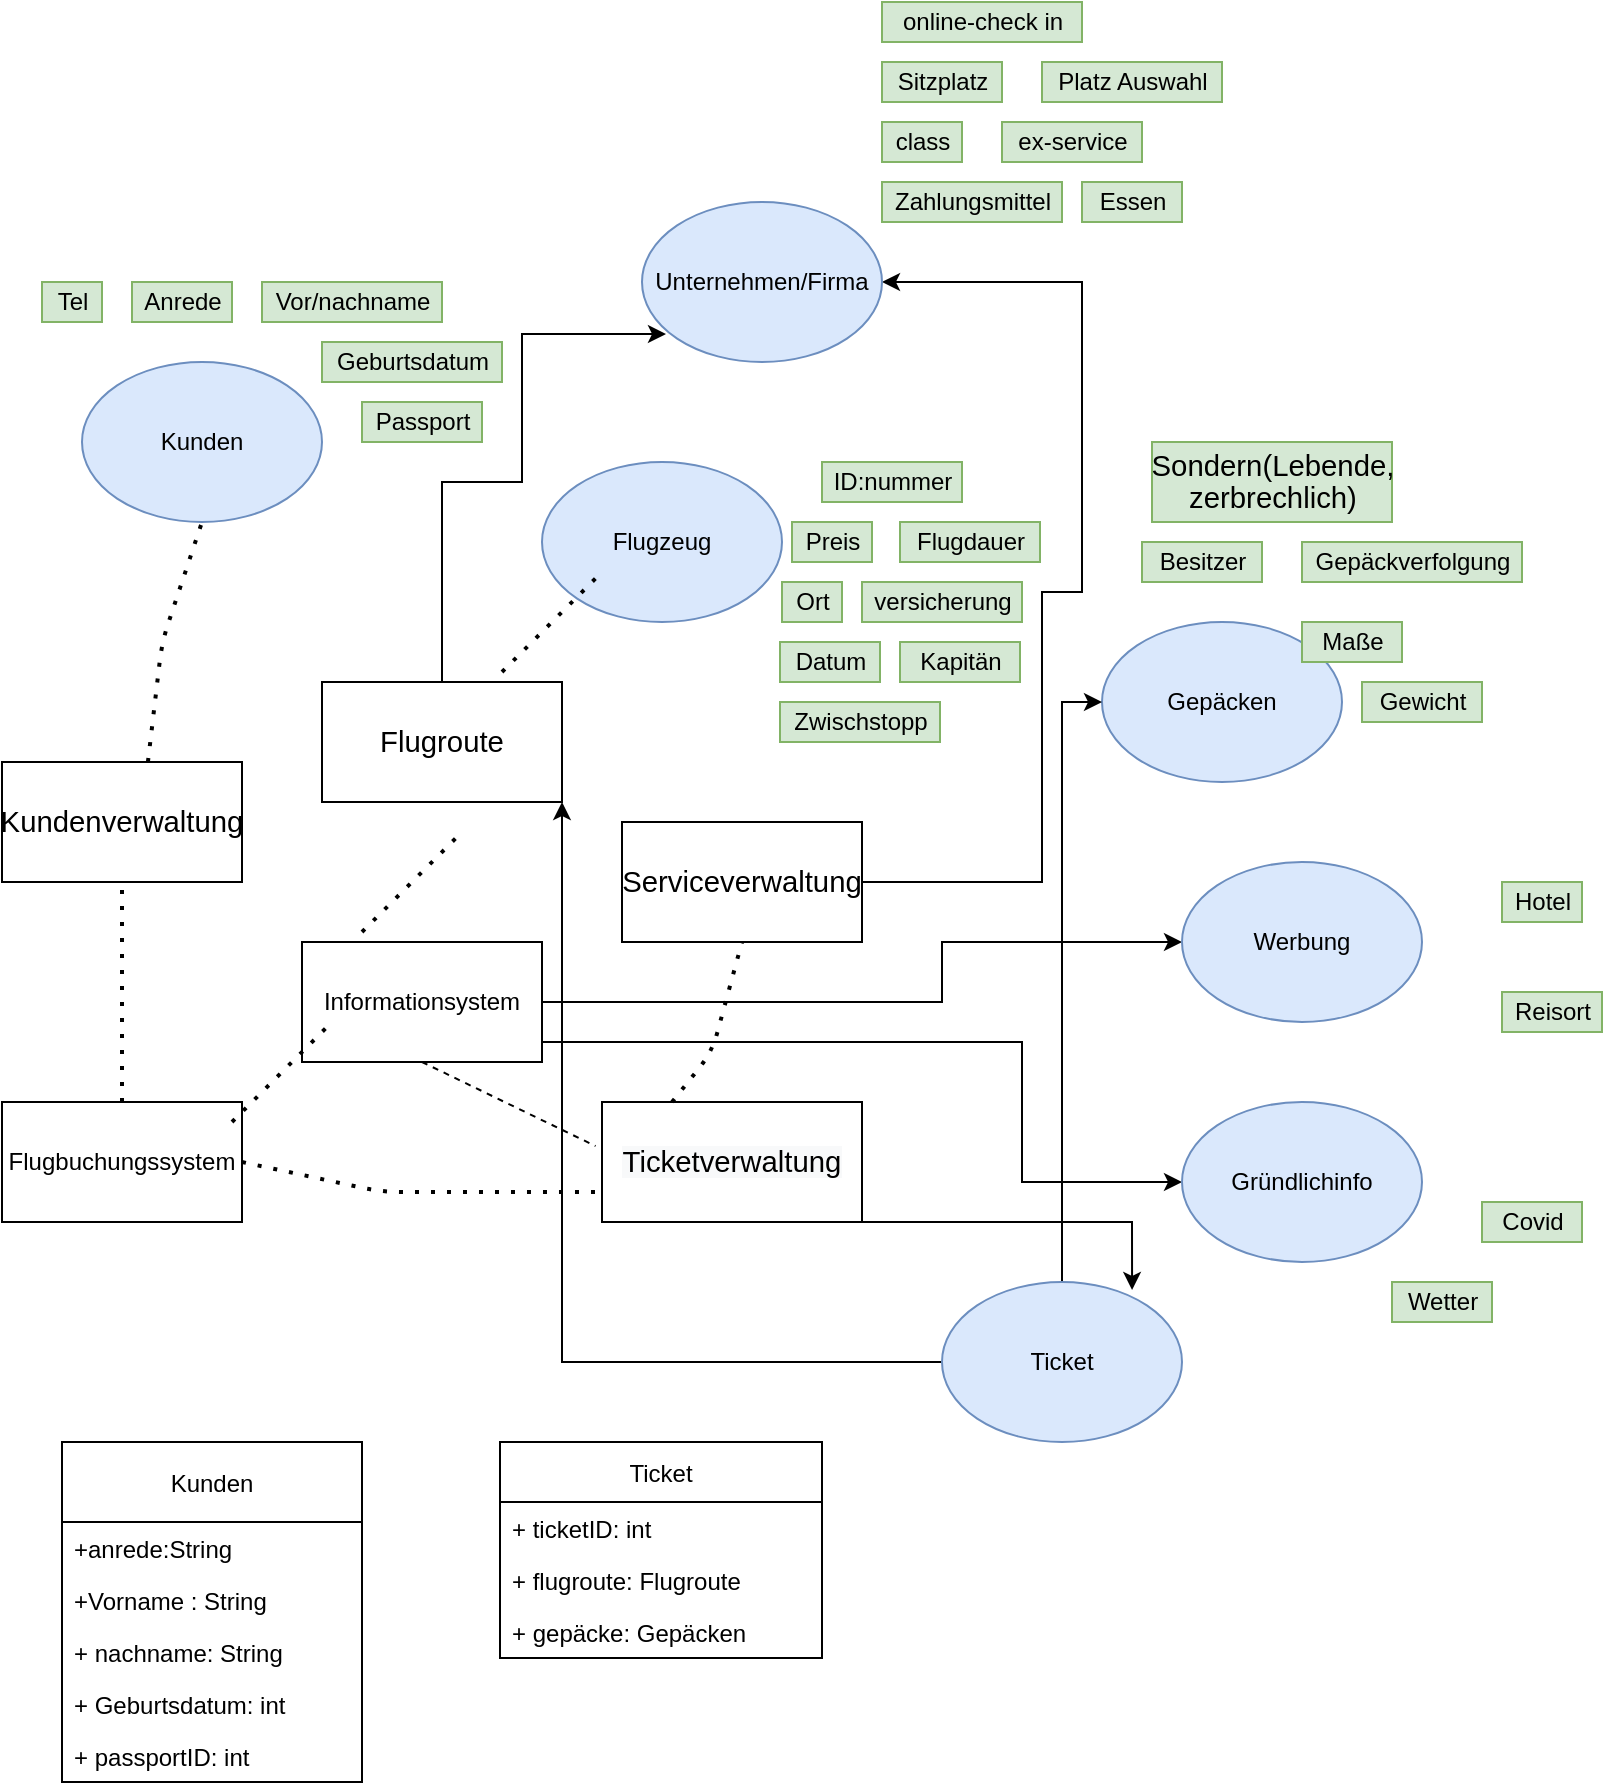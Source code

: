 <mxfile version="14.5.8" type="github">
  <diagram id="rR-UJ6AiMKvledxHgBMP" name="Page-1">
    <mxGraphModel dx="1422" dy="762" grid="1" gridSize="10" guides="1" tooltips="1" connect="1" arrows="1" fold="1" page="1" pageScale="1" pageWidth="827" pageHeight="1169" math="0" shadow="0">
      <root>
        <mxCell id="0" />
        <mxCell id="1" parent="0" />
        <mxCell id="O17aG3HYpSL5pkdDRNzb-1" value="&lt;span lang=&quot;DE&quot; style=&quot;font-size: 11.0pt ; line-height: 107% ; font-family: &amp;#34;calibri&amp;#34; , sans-serif&quot;&gt;Kundenverwaltung&lt;/span&gt;" style="rounded=0;whiteSpace=wrap;html=1;" vertex="1" parent="1">
          <mxGeometry y="460" width="120" height="60" as="geometry" />
        </mxCell>
        <mxCell id="O17aG3HYpSL5pkdDRNzb-80" style="edgeStyle=orthogonalEdgeStyle;rounded=0;orthogonalLoop=1;jettySize=auto;html=1;entryX=0.792;entryY=0.05;entryDx=0;entryDy=0;entryPerimeter=0;" edge="1" parent="1" source="O17aG3HYpSL5pkdDRNzb-2" target="O17aG3HYpSL5pkdDRNzb-57">
          <mxGeometry relative="1" as="geometry">
            <Array as="points">
              <mxPoint x="565" y="690" />
            </Array>
          </mxGeometry>
        </mxCell>
        <mxCell id="O17aG3HYpSL5pkdDRNzb-2" value="&#xa;&#xa;&lt;span lang=&quot;DE&quot; style=&quot;color: rgb(0, 0, 0); font-style: normal; font-weight: 400; letter-spacing: normal; text-align: center; text-indent: 0px; text-transform: none; word-spacing: 0px; background-color: rgb(248, 249, 250); font-size: 11pt; line-height: 15.693px; font-family: calibri, sans-serif;&quot;&gt;Ticketverwaltung&lt;/span&gt;&lt;br style=&quot;color: rgb(0, 0, 0); font-family: helvetica; font-size: 12px; font-style: normal; font-weight: 400; letter-spacing: normal; text-align: center; text-indent: 0px; text-transform: none; word-spacing: 0px; background-color: rgb(248, 249, 250);&quot;&gt;&#xa;&#xa;" style="rounded=0;whiteSpace=wrap;html=1;" vertex="1" parent="1">
          <mxGeometry x="300" y="630" width="130" height="60" as="geometry" />
        </mxCell>
        <mxCell id="O17aG3HYpSL5pkdDRNzb-63" style="edgeStyle=orthogonalEdgeStyle;rounded=0;orthogonalLoop=1;jettySize=auto;html=1;entryX=0.1;entryY=0.825;entryDx=0;entryDy=0;entryPerimeter=0;" edge="1" parent="1" source="O17aG3HYpSL5pkdDRNzb-3" target="O17aG3HYpSL5pkdDRNzb-9">
          <mxGeometry relative="1" as="geometry">
            <mxPoint x="230" y="320" as="targetPoint" />
            <Array as="points">
              <mxPoint x="220" y="320" />
              <mxPoint x="260" y="320" />
              <mxPoint x="260" y="246" />
            </Array>
          </mxGeometry>
        </mxCell>
        <mxCell id="O17aG3HYpSL5pkdDRNzb-3" value="&lt;span lang=&quot;DE&quot; style=&quot;font-size: 11.0pt ; line-height: 107% ; font-family: &amp;#34;calibri&amp;#34; , sans-serif&quot;&gt;Flugroute&lt;/span&gt;" style="rounded=0;whiteSpace=wrap;html=1;" vertex="1" parent="1">
          <mxGeometry x="160" y="420" width="120" height="60" as="geometry" />
        </mxCell>
        <mxCell id="O17aG3HYpSL5pkdDRNzb-4" value="&lt;p class=&quot;MsoNormal&quot;&gt;&lt;span lang=&quot;DE&quot;&gt;Flugbuchungssystem&lt;/span&gt;&lt;/p&gt;" style="rounded=0;whiteSpace=wrap;html=1;" vertex="1" parent="1">
          <mxGeometry y="630" width="120" height="60" as="geometry" />
        </mxCell>
        <mxCell id="O17aG3HYpSL5pkdDRNzb-65" style="edgeStyle=orthogonalEdgeStyle;rounded=0;orthogonalLoop=1;jettySize=auto;html=1;" edge="1" parent="1" source="O17aG3HYpSL5pkdDRNzb-6" target="O17aG3HYpSL5pkdDRNzb-9">
          <mxGeometry relative="1" as="geometry">
            <Array as="points">
              <mxPoint x="520" y="520" />
              <mxPoint x="520" y="375" />
              <mxPoint x="540" y="375" />
              <mxPoint x="540" y="220" />
            </Array>
          </mxGeometry>
        </mxCell>
        <mxCell id="O17aG3HYpSL5pkdDRNzb-6" value="&lt;span lang=&quot;DE&quot; style=&quot;font-size: 11.0pt ; line-height: 107% ; font-family: &amp;#34;calibri&amp;#34; , sans-serif&quot;&gt;Serviceverwaltung&lt;/span&gt;" style="whiteSpace=wrap;html=1;" vertex="1" parent="1">
          <mxGeometry x="310" y="490" width="120" height="60" as="geometry" />
        </mxCell>
        <mxCell id="O17aG3HYpSL5pkdDRNzb-59" style="edgeStyle=orthogonalEdgeStyle;rounded=0;orthogonalLoop=1;jettySize=auto;html=1;" edge="1" parent="1" source="O17aG3HYpSL5pkdDRNzb-7" target="O17aG3HYpSL5pkdDRNzb-14">
          <mxGeometry relative="1" as="geometry">
            <mxPoint x="560" y="690" as="targetPoint" />
            <Array as="points">
              <mxPoint x="510" y="600" />
              <mxPoint x="510" y="670" />
            </Array>
          </mxGeometry>
        </mxCell>
        <mxCell id="O17aG3HYpSL5pkdDRNzb-60" style="edgeStyle=orthogonalEdgeStyle;rounded=0;orthogonalLoop=1;jettySize=auto;html=1;" edge="1" parent="1" source="O17aG3HYpSL5pkdDRNzb-7" target="O17aG3HYpSL5pkdDRNzb-13">
          <mxGeometry relative="1" as="geometry">
            <mxPoint x="550" y="560" as="targetPoint" />
            <Array as="points">
              <mxPoint x="470" y="580" />
              <mxPoint x="470" y="550" />
            </Array>
          </mxGeometry>
        </mxCell>
        <mxCell id="O17aG3HYpSL5pkdDRNzb-7" value="Informationsystem" style="whiteSpace=wrap;html=1;" vertex="1" parent="1">
          <mxGeometry x="150" y="550" width="120" height="60" as="geometry" />
        </mxCell>
        <mxCell id="O17aG3HYpSL5pkdDRNzb-8" value="Flugzeug" style="ellipse;whiteSpace=wrap;html=1;fillColor=#dae8fc;strokeColor=#6c8ebf;" vertex="1" parent="1">
          <mxGeometry x="270" y="310" width="120" height="80" as="geometry" />
        </mxCell>
        <mxCell id="O17aG3HYpSL5pkdDRNzb-9" value="Unternehmen/Firma" style="ellipse;whiteSpace=wrap;html=1;fillColor=#dae8fc;strokeColor=#6c8ebf;" vertex="1" parent="1">
          <mxGeometry x="320" y="180" width="120" height="80" as="geometry" />
        </mxCell>
        <mxCell id="O17aG3HYpSL5pkdDRNzb-11" value="Kunden" style="ellipse;whiteSpace=wrap;html=1;fillColor=#dae8fc;strokeColor=#6c8ebf;" vertex="1" parent="1">
          <mxGeometry x="40" y="260" width="120" height="80" as="geometry" />
        </mxCell>
        <mxCell id="O17aG3HYpSL5pkdDRNzb-12" value="Gepäcken" style="ellipse;whiteSpace=wrap;html=1;fillColor=#dae8fc;strokeColor=#6c8ebf;" vertex="1" parent="1">
          <mxGeometry x="550" y="390" width="120" height="80" as="geometry" />
        </mxCell>
        <mxCell id="O17aG3HYpSL5pkdDRNzb-13" value="Werbung" style="ellipse;whiteSpace=wrap;html=1;fillColor=#dae8fc;strokeColor=#6c8ebf;" vertex="1" parent="1">
          <mxGeometry x="590" y="510" width="120" height="80" as="geometry" />
        </mxCell>
        <mxCell id="O17aG3HYpSL5pkdDRNzb-14" value="Gründlichinfo" style="ellipse;whiteSpace=wrap;html=1;fillColor=#dae8fc;strokeColor=#6c8ebf;" vertex="1" parent="1">
          <mxGeometry x="590" y="630" width="120" height="80" as="geometry" />
        </mxCell>
        <mxCell id="O17aG3HYpSL5pkdDRNzb-18" value="Tel" style="text;html=1;align=center;verticalAlign=middle;resizable=0;points=[];autosize=1;strokeColor=#82b366;fillColor=#d5e8d4;" vertex="1" parent="1">
          <mxGeometry x="20" y="220" width="30" height="20" as="geometry" />
        </mxCell>
        <mxCell id="O17aG3HYpSL5pkdDRNzb-19" value="Anrede" style="text;html=1;align=center;verticalAlign=middle;resizable=0;points=[];autosize=1;strokeColor=#82b366;fillColor=#d5e8d4;" vertex="1" parent="1">
          <mxGeometry x="65" y="220" width="50" height="20" as="geometry" />
        </mxCell>
        <mxCell id="O17aG3HYpSL5pkdDRNzb-20" value="Vor/nachname" style="text;html=1;align=center;verticalAlign=middle;resizable=0;points=[];autosize=1;strokeColor=#82b366;fillColor=#d5e8d4;" vertex="1" parent="1">
          <mxGeometry x="130" y="220" width="90" height="20" as="geometry" />
        </mxCell>
        <mxCell id="O17aG3HYpSL5pkdDRNzb-21" value="Geburtsdatum" style="text;html=1;align=center;verticalAlign=middle;resizable=0;points=[];autosize=1;strokeColor=#82b366;fillColor=#d5e8d4;" vertex="1" parent="1">
          <mxGeometry x="160" y="250" width="90" height="20" as="geometry" />
        </mxCell>
        <mxCell id="O17aG3HYpSL5pkdDRNzb-22" value="Passport" style="text;html=1;align=center;verticalAlign=middle;resizable=0;points=[];autosize=1;strokeColor=#82b366;fillColor=#d5e8d4;" vertex="1" parent="1">
          <mxGeometry x="180" y="280" width="60" height="20" as="geometry" />
        </mxCell>
        <mxCell id="O17aG3HYpSL5pkdDRNzb-23" value="Ort" style="text;html=1;align=center;verticalAlign=middle;resizable=0;points=[];autosize=1;strokeColor=#82b366;fillColor=#d5e8d4;" vertex="1" parent="1">
          <mxGeometry x="390" y="370" width="30" height="20" as="geometry" />
        </mxCell>
        <mxCell id="O17aG3HYpSL5pkdDRNzb-25" value="Datum" style="text;html=1;align=center;verticalAlign=middle;resizable=0;points=[];autosize=1;strokeColor=#82b366;fillColor=#d5e8d4;" vertex="1" parent="1">
          <mxGeometry x="389" y="400" width="50" height="20" as="geometry" />
        </mxCell>
        <mxCell id="O17aG3HYpSL5pkdDRNzb-26" value="Zwischstopp" style="text;html=1;align=center;verticalAlign=middle;resizable=0;points=[];autosize=1;strokeColor=#82b366;fillColor=#d5e8d4;" vertex="1" parent="1">
          <mxGeometry x="389" y="430" width="80" height="20" as="geometry" />
        </mxCell>
        <mxCell id="O17aG3HYpSL5pkdDRNzb-28" value="versicherung" style="text;html=1;align=center;verticalAlign=middle;resizable=0;points=[];autosize=1;strokeColor=#82b366;fillColor=#d5e8d4;" vertex="1" parent="1">
          <mxGeometry x="430" y="370" width="80" height="20" as="geometry" />
        </mxCell>
        <mxCell id="O17aG3HYpSL5pkdDRNzb-29" value="class" style="text;html=1;align=center;verticalAlign=middle;resizable=0;points=[];autosize=1;strokeColor=#82b366;fillColor=#d5e8d4;" vertex="1" parent="1">
          <mxGeometry x="440" y="140" width="40" height="20" as="geometry" />
        </mxCell>
        <mxCell id="O17aG3HYpSL5pkdDRNzb-30" value="Zahlungsmittel" style="text;html=1;align=center;verticalAlign=middle;resizable=0;points=[];autosize=1;strokeColor=#82b366;fillColor=#d5e8d4;" vertex="1" parent="1">
          <mxGeometry x="440" y="170" width="90" height="20" as="geometry" />
        </mxCell>
        <mxCell id="O17aG3HYpSL5pkdDRNzb-31" value="ID:nummer" style="text;html=1;align=center;verticalAlign=middle;resizable=0;points=[];autosize=1;strokeColor=#82b366;fillColor=#d5e8d4;" vertex="1" parent="1">
          <mxGeometry x="410" y="310" width="70" height="20" as="geometry" />
        </mxCell>
        <mxCell id="O17aG3HYpSL5pkdDRNzb-32" value="Preis" style="text;html=1;align=center;verticalAlign=middle;resizable=0;points=[];autosize=1;strokeColor=#82b366;fillColor=#d5e8d4;" vertex="1" parent="1">
          <mxGeometry x="395" y="340" width="40" height="20" as="geometry" />
        </mxCell>
        <mxCell id="O17aG3HYpSL5pkdDRNzb-33" value="Sitzplatz" style="text;html=1;align=center;verticalAlign=middle;resizable=0;points=[];autosize=1;strokeColor=#82b366;fillColor=#d5e8d4;" vertex="1" parent="1">
          <mxGeometry x="440" y="110" width="60" height="20" as="geometry" />
        </mxCell>
        <mxCell id="O17aG3HYpSL5pkdDRNzb-34" value="Flugdauer" style="text;html=1;align=center;verticalAlign=middle;resizable=0;points=[];autosize=1;strokeColor=#82b366;fillColor=#d5e8d4;" vertex="1" parent="1">
          <mxGeometry x="449" y="340" width="70" height="20" as="geometry" />
        </mxCell>
        <mxCell id="O17aG3HYpSL5pkdDRNzb-35" value="Kapitän" style="text;html=1;align=center;verticalAlign=middle;resizable=0;points=[];autosize=1;strokeColor=#82b366;fillColor=#d5e8d4;" vertex="1" parent="1">
          <mxGeometry x="449" y="400" width="60" height="20" as="geometry" />
        </mxCell>
        <mxCell id="O17aG3HYpSL5pkdDRNzb-36" value="Essen" style="text;html=1;align=center;verticalAlign=middle;resizable=0;points=[];autosize=1;strokeColor=#82b366;fillColor=#d5e8d4;" vertex="1" parent="1">
          <mxGeometry x="540" y="170" width="50" height="20" as="geometry" />
        </mxCell>
        <mxCell id="O17aG3HYpSL5pkdDRNzb-37" value="ex-service" style="text;html=1;align=center;verticalAlign=middle;resizable=0;points=[];autosize=1;strokeColor=#82b366;fillColor=#d5e8d4;" vertex="1" parent="1">
          <mxGeometry x="500" y="140" width="70" height="20" as="geometry" />
        </mxCell>
        <mxCell id="O17aG3HYpSL5pkdDRNzb-38" value="online-check in" style="text;html=1;align=center;verticalAlign=middle;resizable=0;points=[];autosize=1;strokeColor=#82b366;fillColor=#d5e8d4;" vertex="1" parent="1">
          <mxGeometry x="440" y="80" width="100" height="20" as="geometry" />
        </mxCell>
        <mxCell id="O17aG3HYpSL5pkdDRNzb-39" value="Platz Auswahl" style="text;html=1;align=center;verticalAlign=middle;resizable=0;points=[];autosize=1;strokeColor=#82b366;fillColor=#d5e8d4;" vertex="1" parent="1">
          <mxGeometry x="520" y="110" width="90" height="20" as="geometry" />
        </mxCell>
        <mxCell id="O17aG3HYpSL5pkdDRNzb-40" value="Besitzer" style="text;html=1;align=center;verticalAlign=middle;resizable=0;points=[];autosize=1;strokeColor=#82b366;fillColor=#d5e8d4;" vertex="1" parent="1">
          <mxGeometry x="570" y="350" width="60" height="20" as="geometry" />
        </mxCell>
        <mxCell id="O17aG3HYpSL5pkdDRNzb-41" value="Maße" style="text;html=1;align=center;verticalAlign=middle;resizable=0;points=[];autosize=1;strokeColor=#82b366;fillColor=#d5e8d4;" vertex="1" parent="1">
          <mxGeometry x="650" y="390" width="50" height="20" as="geometry" />
        </mxCell>
        <mxCell id="O17aG3HYpSL5pkdDRNzb-42" value="Gewicht" style="text;html=1;align=center;verticalAlign=middle;resizable=0;points=[];autosize=1;strokeColor=#82b366;fillColor=#d5e8d4;" vertex="1" parent="1">
          <mxGeometry x="680" y="420" width="60" height="20" as="geometry" />
        </mxCell>
        <mxCell id="O17aG3HYpSL5pkdDRNzb-44" value="&lt;span lang=&quot;DE&quot; style=&quot;font-size: 11.0pt ; line-height: 107% ; font-family: &amp;#34;calibri&amp;#34; , sans-serif&quot;&gt;Sondern(Lebende,&lt;br/&gt;zerbrechlich)&lt;/span&gt;" style="text;html=1;align=center;verticalAlign=middle;resizable=0;points=[];autosize=1;strokeColor=#82b366;fillColor=#d5e8d4;" vertex="1" parent="1">
          <mxGeometry x="575" y="300" width="120" height="40" as="geometry" />
        </mxCell>
        <mxCell id="O17aG3HYpSL5pkdDRNzb-45" value="Gepäckverfolgung" style="text;html=1;align=center;verticalAlign=middle;resizable=0;points=[];autosize=1;strokeColor=#82b366;fillColor=#d5e8d4;" vertex="1" parent="1">
          <mxGeometry x="650" y="350" width="110" height="20" as="geometry" />
        </mxCell>
        <mxCell id="O17aG3HYpSL5pkdDRNzb-48" value="Wetter" style="text;html=1;align=center;verticalAlign=middle;resizable=0;points=[];autosize=1;strokeColor=#82b366;fillColor=#d5e8d4;" vertex="1" parent="1">
          <mxGeometry x="695" y="720" width="50" height="20" as="geometry" />
        </mxCell>
        <mxCell id="O17aG3HYpSL5pkdDRNzb-49" value="Covid" style="text;html=1;align=center;verticalAlign=middle;resizable=0;points=[];autosize=1;strokeColor=#82b366;fillColor=#d5e8d4;" vertex="1" parent="1">
          <mxGeometry x="740" y="680" width="50" height="20" as="geometry" />
        </mxCell>
        <mxCell id="O17aG3HYpSL5pkdDRNzb-50" value="Hotel" style="text;html=1;align=center;verticalAlign=middle;resizable=0;points=[];autosize=1;strokeColor=#82b366;fillColor=#d5e8d4;" vertex="1" parent="1">
          <mxGeometry x="750" y="520" width="40" height="20" as="geometry" />
        </mxCell>
        <mxCell id="O17aG3HYpSL5pkdDRNzb-51" value="" style="endArrow=none;dashed=1;html=1;dashPattern=1 3;strokeWidth=2;" edge="1" parent="1">
          <mxGeometry width="50" height="50" relative="1" as="geometry">
            <mxPoint x="180" y="545" as="sourcePoint" />
            <mxPoint x="230" y="495" as="targetPoint" />
          </mxGeometry>
        </mxCell>
        <mxCell id="O17aG3HYpSL5pkdDRNzb-52" value="" style="endArrow=none;dashed=1;html=1;dashPattern=1 3;strokeWidth=2;exitX=1;exitY=0.5;exitDx=0;exitDy=0;entryX=0;entryY=0.75;entryDx=0;entryDy=0;" edge="1" parent="1" source="O17aG3HYpSL5pkdDRNzb-4" target="O17aG3HYpSL5pkdDRNzb-2">
          <mxGeometry width="50" height="50" relative="1" as="geometry">
            <mxPoint x="160" y="690" as="sourcePoint" />
            <mxPoint x="190" y="625" as="targetPoint" />
            <Array as="points">
              <mxPoint x="190" y="675" />
            </Array>
          </mxGeometry>
        </mxCell>
        <mxCell id="O17aG3HYpSL5pkdDRNzb-53" value="" style="endArrow=none;dashed=1;html=1;dashPattern=1 3;strokeWidth=2;exitX=0.5;exitY=0;exitDx=0;exitDy=0;" edge="1" parent="1" source="O17aG3HYpSL5pkdDRNzb-4" target="O17aG3HYpSL5pkdDRNzb-1">
          <mxGeometry width="50" height="50" relative="1" as="geometry">
            <mxPoint x="40" y="600" as="sourcePoint" />
            <mxPoint x="90" y="550" as="targetPoint" />
          </mxGeometry>
        </mxCell>
        <mxCell id="O17aG3HYpSL5pkdDRNzb-54" value="" style="endArrow=none;dashed=1;html=1;dashPattern=1 3;strokeWidth=2;entryX=0.5;entryY=1;entryDx=0;entryDy=0;" edge="1" parent="1" target="O17aG3HYpSL5pkdDRNzb-6">
          <mxGeometry width="50" height="50" relative="1" as="geometry">
            <mxPoint x="335" y="630" as="sourcePoint" />
            <mxPoint x="385" y="580" as="targetPoint" />
            <Array as="points">
              <mxPoint x="355" y="605" />
            </Array>
          </mxGeometry>
        </mxCell>
        <mxCell id="O17aG3HYpSL5pkdDRNzb-55" value="" style="endArrow=none;dashed=1;html=1;dashPattern=1 3;strokeWidth=2;entryX=0.5;entryY=1;entryDx=0;entryDy=0;exitX=0.608;exitY=0;exitDx=0;exitDy=0;exitPerimeter=0;" edge="1" parent="1" source="O17aG3HYpSL5pkdDRNzb-1" target="O17aG3HYpSL5pkdDRNzb-11">
          <mxGeometry width="50" height="50" relative="1" as="geometry">
            <mxPoint x="60" y="425" as="sourcePoint" />
            <mxPoint x="110" y="375" as="targetPoint" />
            <Array as="points">
              <mxPoint x="80" y="400" />
            </Array>
          </mxGeometry>
        </mxCell>
        <mxCell id="O17aG3HYpSL5pkdDRNzb-56" value="" style="endArrow=none;dashed=1;html=1;dashPattern=1 3;strokeWidth=2;" edge="1" parent="1">
          <mxGeometry width="50" height="50" relative="1" as="geometry">
            <mxPoint x="250" y="415" as="sourcePoint" />
            <mxPoint x="300" y="365" as="targetPoint" />
          </mxGeometry>
        </mxCell>
        <mxCell id="O17aG3HYpSL5pkdDRNzb-62" style="edgeStyle=orthogonalEdgeStyle;rounded=0;orthogonalLoop=1;jettySize=auto;html=1;entryX=1;entryY=1;entryDx=0;entryDy=0;" edge="1" parent="1" source="O17aG3HYpSL5pkdDRNzb-57" target="O17aG3HYpSL5pkdDRNzb-3">
          <mxGeometry relative="1" as="geometry" />
        </mxCell>
        <mxCell id="O17aG3HYpSL5pkdDRNzb-64" style="edgeStyle=orthogonalEdgeStyle;rounded=0;orthogonalLoop=1;jettySize=auto;html=1;entryX=0;entryY=0.5;entryDx=0;entryDy=0;" edge="1" parent="1" source="O17aG3HYpSL5pkdDRNzb-57" target="O17aG3HYpSL5pkdDRNzb-12">
          <mxGeometry relative="1" as="geometry">
            <Array as="points">
              <mxPoint x="530" y="430" />
            </Array>
          </mxGeometry>
        </mxCell>
        <mxCell id="O17aG3HYpSL5pkdDRNzb-57" value="Ticket" style="ellipse;whiteSpace=wrap;html=1;fillColor=#dae8fc;strokeColor=#6c8ebf;" vertex="1" parent="1">
          <mxGeometry x="470" y="720" width="120" height="80" as="geometry" />
        </mxCell>
        <mxCell id="O17aG3HYpSL5pkdDRNzb-58" value="" style="endArrow=none;dashed=1;html=1;dashPattern=1 3;strokeWidth=2;" edge="1" parent="1">
          <mxGeometry width="50" height="50" relative="1" as="geometry">
            <mxPoint x="115" y="640" as="sourcePoint" />
            <mxPoint x="165" y="590" as="targetPoint" />
          </mxGeometry>
        </mxCell>
        <mxCell id="O17aG3HYpSL5pkdDRNzb-67" value="Reisort" style="text;html=1;align=center;verticalAlign=middle;resizable=0;points=[];autosize=1;strokeColor=#82b366;fillColor=#d5e8d4;" vertex="1" parent="1">
          <mxGeometry x="750" y="575" width="50" height="20" as="geometry" />
        </mxCell>
        <mxCell id="O17aG3HYpSL5pkdDRNzb-68" value="" style="endArrow=none;dashed=1;html=1;entryX=-0.025;entryY=0.367;entryDx=0;entryDy=0;entryPerimeter=0;exitX=0.5;exitY=1;exitDx=0;exitDy=0;" edge="1" parent="1" source="O17aG3HYpSL5pkdDRNzb-7" target="O17aG3HYpSL5pkdDRNzb-2">
          <mxGeometry width="50" height="50" relative="1" as="geometry">
            <mxPoint x="210" y="660" as="sourcePoint" />
            <mxPoint x="260" y="610" as="targetPoint" />
          </mxGeometry>
        </mxCell>
        <mxCell id="O17aG3HYpSL5pkdDRNzb-69" value="Kunden" style="swimlane;fontStyle=0;childLayout=stackLayout;horizontal=1;startSize=40;fillColor=none;horizontalStack=0;resizeParent=1;resizeParentMax=0;resizeLast=0;collapsible=1;marginBottom=0;" vertex="1" parent="1">
          <mxGeometry x="30" y="800" width="150" height="170" as="geometry" />
        </mxCell>
        <mxCell id="O17aG3HYpSL5pkdDRNzb-70" value="+anrede:String" style="text;strokeColor=none;fillColor=none;align=left;verticalAlign=top;spacingLeft=4;spacingRight=4;overflow=hidden;rotatable=0;points=[[0,0.5],[1,0.5]];portConstraint=eastwest;" vertex="1" parent="O17aG3HYpSL5pkdDRNzb-69">
          <mxGeometry y="40" width="150" height="26" as="geometry" />
        </mxCell>
        <mxCell id="O17aG3HYpSL5pkdDRNzb-71" value="+Vorname : String" style="text;strokeColor=none;fillColor=none;align=left;verticalAlign=top;spacingLeft=4;spacingRight=4;overflow=hidden;rotatable=0;points=[[0,0.5],[1,0.5]];portConstraint=eastwest;" vertex="1" parent="O17aG3HYpSL5pkdDRNzb-69">
          <mxGeometry y="66" width="150" height="26" as="geometry" />
        </mxCell>
        <mxCell id="O17aG3HYpSL5pkdDRNzb-72" value="+ nachname: String" style="text;strokeColor=none;fillColor=none;align=left;verticalAlign=top;spacingLeft=4;spacingRight=4;overflow=hidden;rotatable=0;points=[[0,0.5],[1,0.5]];portConstraint=eastwest;" vertex="1" parent="O17aG3HYpSL5pkdDRNzb-69">
          <mxGeometry y="92" width="150" height="26" as="geometry" />
        </mxCell>
        <mxCell id="O17aG3HYpSL5pkdDRNzb-75" value="+ Geburtsdatum: int" style="text;strokeColor=none;fillColor=none;align=left;verticalAlign=top;spacingLeft=4;spacingRight=4;overflow=hidden;rotatable=0;points=[[0,0.5],[1,0.5]];portConstraint=eastwest;" vertex="1" parent="O17aG3HYpSL5pkdDRNzb-69">
          <mxGeometry y="118" width="150" height="26" as="geometry" />
        </mxCell>
        <mxCell id="O17aG3HYpSL5pkdDRNzb-74" value="+ passportID: int" style="text;strokeColor=none;fillColor=none;align=left;verticalAlign=top;spacingLeft=4;spacingRight=4;overflow=hidden;rotatable=0;points=[[0,0.5],[1,0.5]];portConstraint=eastwest;" vertex="1" parent="O17aG3HYpSL5pkdDRNzb-69">
          <mxGeometry y="144" width="150" height="26" as="geometry" />
        </mxCell>
        <mxCell id="O17aG3HYpSL5pkdDRNzb-76" value="Ticket" style="swimlane;fontStyle=0;childLayout=stackLayout;horizontal=1;startSize=30;fillColor=none;horizontalStack=0;resizeParent=1;resizeParentMax=0;resizeLast=0;collapsible=1;marginBottom=0;align=center;" vertex="1" parent="1">
          <mxGeometry x="249" y="800" width="161" height="108" as="geometry" />
        </mxCell>
        <mxCell id="O17aG3HYpSL5pkdDRNzb-77" value="+ ticketID: int" style="text;strokeColor=none;fillColor=none;align=left;verticalAlign=top;spacingLeft=4;spacingRight=4;overflow=hidden;rotatable=0;points=[[0,0.5],[1,0.5]];portConstraint=eastwest;" vertex="1" parent="O17aG3HYpSL5pkdDRNzb-76">
          <mxGeometry y="30" width="161" height="26" as="geometry" />
        </mxCell>
        <mxCell id="O17aG3HYpSL5pkdDRNzb-78" value="+ flugroute: Flugroute" style="text;strokeColor=none;fillColor=none;align=left;verticalAlign=top;spacingLeft=4;spacingRight=4;overflow=hidden;rotatable=0;points=[[0,0.5],[1,0.5]];portConstraint=eastwest;" vertex="1" parent="O17aG3HYpSL5pkdDRNzb-76">
          <mxGeometry y="56" width="161" height="26" as="geometry" />
        </mxCell>
        <mxCell id="O17aG3HYpSL5pkdDRNzb-79" value="+ gepäcke: Gepäcken" style="text;strokeColor=none;fillColor=none;align=left;verticalAlign=top;spacingLeft=4;spacingRight=4;overflow=hidden;rotatable=0;points=[[0,0.5],[1,0.5]];portConstraint=eastwest;" vertex="1" parent="O17aG3HYpSL5pkdDRNzb-76">
          <mxGeometry y="82" width="161" height="26" as="geometry" />
        </mxCell>
      </root>
    </mxGraphModel>
  </diagram>
</mxfile>
